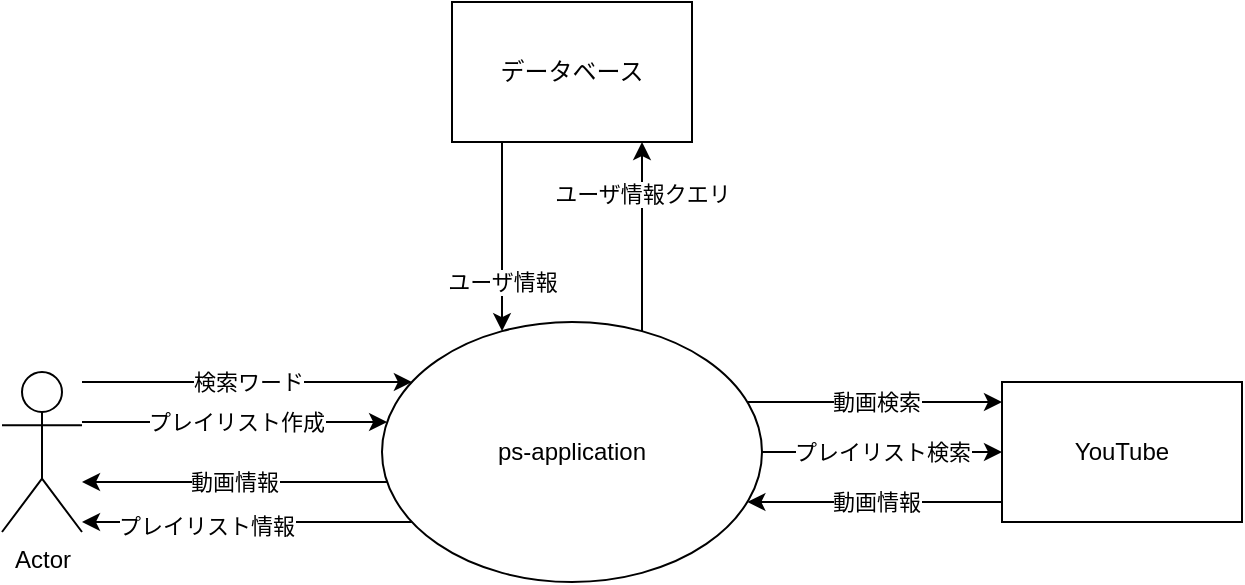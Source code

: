 <mxfile>
    <diagram id="peQSK-Yu7jwVAzIKbeXz" name="ページ1">
        <mxGraphModel dx="770" dy="659" grid="1" gridSize="10" guides="1" tooltips="1" connect="1" arrows="1" fold="1" page="1" pageScale="1" pageWidth="827" pageHeight="583" math="0" shadow="0">
            <root>
                <mxCell id="0"/>
                <mxCell id="1" parent="0"/>
                <mxCell id="37" style="edgeStyle=orthogonalEdgeStyle;curved=1;jumpStyle=arc;html=1;startArrow=none;startFill=0;endArrow=classic;endFill=1;" parent="1" source="2" target="28" edge="1">
                    <mxGeometry relative="1" as="geometry">
                        <Array as="points">
                            <mxPoint x="424" y="277"/>
                            <mxPoint x="424" y="277"/>
                        </Array>
                    </mxGeometry>
                </mxCell>
                <mxCell id="39" value="ユーザ情報クエリ" style="edgeLabel;html=1;align=center;verticalAlign=middle;resizable=0;points=[];" parent="37" vertex="1" connectable="0">
                    <mxGeometry x="-0.004" relative="1" as="geometry">
                        <mxPoint y="-22" as="offset"/>
                    </mxGeometry>
                </mxCell>
                <mxCell id="43" value="動画検索" style="edgeStyle=orthogonalEdgeStyle;curved=1;jumpStyle=arc;html=1;startArrow=none;startFill=0;endArrow=classic;endFill=1;" parent="1" source="2" target="36" edge="1">
                    <mxGeometry x="0.007" relative="1" as="geometry">
                        <Array as="points">
                            <mxPoint x="534" y="347"/>
                            <mxPoint x="534" y="347"/>
                        </Array>
                        <mxPoint as="offset"/>
                    </mxGeometry>
                </mxCell>
                <mxCell id="45" value="プレイリスト検索" style="edgeStyle=orthogonalEdgeStyle;curved=1;jumpStyle=arc;html=1;startArrow=none;startFill=0;endArrow=classic;endFill=1;" parent="1" source="2" target="36" edge="1">
                    <mxGeometry relative="1" as="geometry"/>
                </mxCell>
                <mxCell id="49" value="動画情報" style="edgeStyle=orthogonalEdgeStyle;curved=1;jumpStyle=arc;html=1;startArrow=none;startFill=0;endArrow=classic;endFill=1;" parent="1" source="2" target="46" edge="1">
                    <mxGeometry relative="1" as="geometry">
                        <Array as="points">
                            <mxPoint x="224" y="387"/>
                            <mxPoint x="224" y="387"/>
                        </Array>
                    </mxGeometry>
                </mxCell>
                <mxCell id="52" style="edgeStyle=orthogonalEdgeStyle;curved=1;jumpStyle=arc;html=1;startArrow=none;startFill=0;endArrow=classic;endFill=1;" parent="1" source="2" target="46" edge="1">
                    <mxGeometry relative="1" as="geometry">
                        <Array as="points">
                            <mxPoint x="224" y="407"/>
                            <mxPoint x="224" y="407"/>
                        </Array>
                    </mxGeometry>
                </mxCell>
                <mxCell id="53" value="プレイリスト情報" style="edgeLabel;html=1;align=center;verticalAlign=middle;resizable=0;points=[];" parent="52" vertex="1" connectable="0">
                    <mxGeometry x="0.246" y="2" relative="1" as="geometry">
                        <mxPoint as="offset"/>
                    </mxGeometry>
                </mxCell>
                <mxCell id="2" value="ps-application" style="ellipse;whiteSpace=wrap;html=1;" parent="1" vertex="1">
                    <mxGeometry x="294" y="307" width="190" height="130" as="geometry"/>
                </mxCell>
                <mxCell id="42" value="ユーザ情報" style="edgeStyle=orthogonalEdgeStyle;curved=1;jumpStyle=arc;html=1;startArrow=none;startFill=0;endArrow=classic;endFill=1;" parent="1" source="28" target="2" edge="1">
                    <mxGeometry x="0.469" relative="1" as="geometry">
                        <Array as="points">
                            <mxPoint x="354" y="257"/>
                            <mxPoint x="354" y="257"/>
                        </Array>
                        <mxPoint as="offset"/>
                    </mxGeometry>
                </mxCell>
                <mxCell id="28" value="データベース" style="rounded=0;whiteSpace=wrap;html=1;" parent="1" vertex="1">
                    <mxGeometry x="329" y="147" width="120" height="70" as="geometry"/>
                </mxCell>
                <mxCell id="44" value="動画情報" style="edgeStyle=orthogonalEdgeStyle;curved=1;jumpStyle=arc;html=1;startArrow=none;startFill=0;endArrow=classic;endFill=1;" parent="1" source="36" target="2" edge="1">
                    <mxGeometry relative="1" as="geometry">
                        <Array as="points">
                            <mxPoint x="544" y="397"/>
                            <mxPoint x="544" y="397"/>
                        </Array>
                    </mxGeometry>
                </mxCell>
                <mxCell id="36" value="YouTube" style="rounded=0;whiteSpace=wrap;html=1;" parent="1" vertex="1">
                    <mxGeometry x="604" y="337" width="120" height="70" as="geometry"/>
                </mxCell>
                <mxCell id="47" value="検索ワード" style="edgeStyle=orthogonalEdgeStyle;curved=1;jumpStyle=arc;html=1;startArrow=none;startFill=0;endArrow=classic;endFill=1;" parent="1" source="46" target="2" edge="1">
                    <mxGeometry relative="1" as="geometry">
                        <Array as="points">
                            <mxPoint x="244" y="337"/>
                            <mxPoint x="244" y="337"/>
                        </Array>
                    </mxGeometry>
                </mxCell>
                <mxCell id="48" value="プレイリスト作成" style="edgeStyle=orthogonalEdgeStyle;curved=1;jumpStyle=arc;html=1;startArrow=none;startFill=0;endArrow=classic;endFill=1;" parent="1" source="46" target="2" edge="1">
                    <mxGeometry relative="1" as="geometry">
                        <Array as="points">
                            <mxPoint x="224" y="357"/>
                            <mxPoint x="224" y="357"/>
                        </Array>
                    </mxGeometry>
                </mxCell>
                <mxCell id="46" value="Actor" style="shape=umlActor;verticalLabelPosition=bottom;verticalAlign=top;html=1;outlineConnect=0;" parent="1" vertex="1">
                    <mxGeometry x="104" y="332" width="40" height="80" as="geometry"/>
                </mxCell>
            </root>
        </mxGraphModel>
    </diagram>
</mxfile>